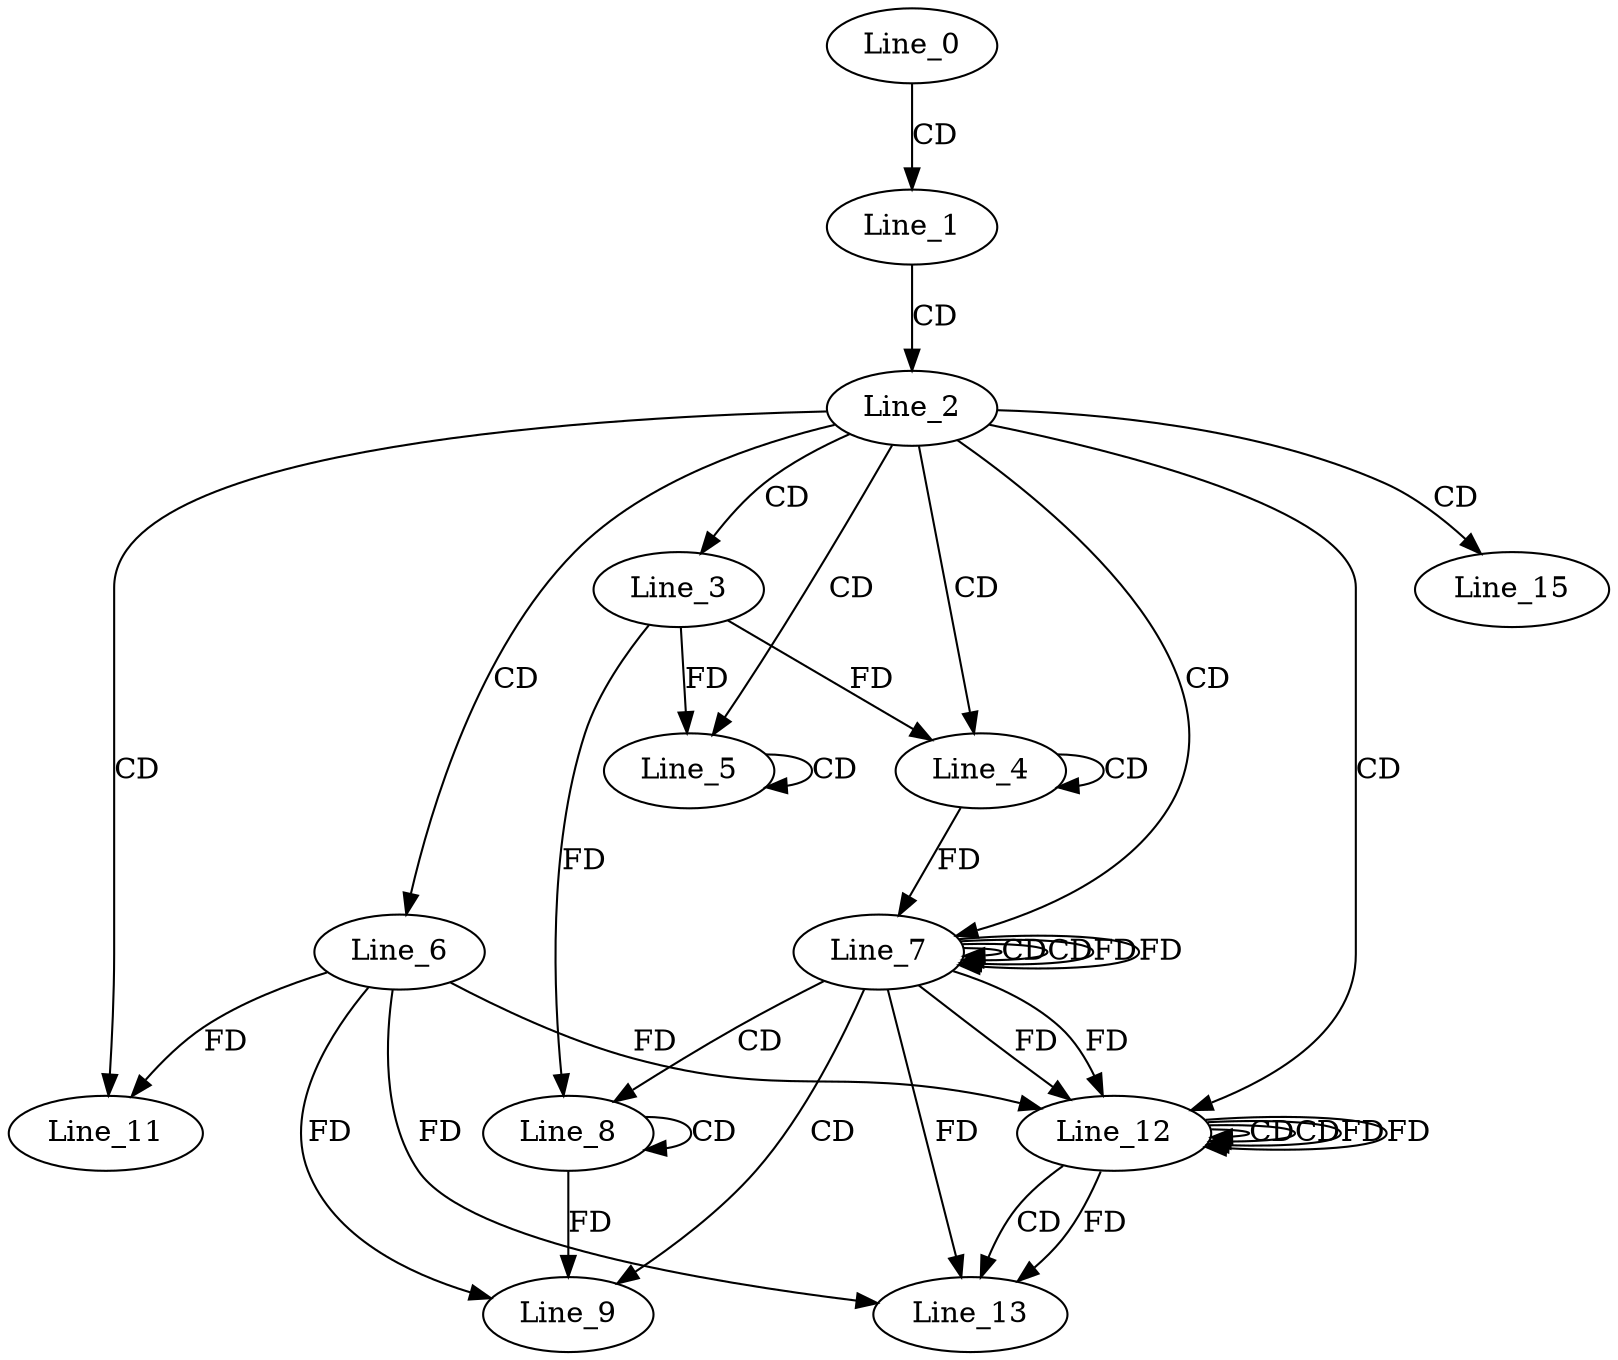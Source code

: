 digraph G {
  Line_0;
  Line_1;
  Line_2;
  Line_3;
  Line_4;
  Line_4;
  Line_5;
  Line_5;
  Line_6;
  Line_7;
  Line_7;
  Line_7;
  Line_8;
  Line_8;
  Line_9;
  Line_11;
  Line_12;
  Line_12;
  Line_12;
  Line_12;
  Line_13;
  Line_13;
  Line_15;
  Line_0 -> Line_1 [ label="CD" ];
  Line_1 -> Line_2 [ label="CD" ];
  Line_2 -> Line_3 [ label="CD" ];
  Line_2 -> Line_4 [ label="CD" ];
  Line_4 -> Line_4 [ label="CD" ];
  Line_3 -> Line_4 [ label="FD" ];
  Line_2 -> Line_5 [ label="CD" ];
  Line_5 -> Line_5 [ label="CD" ];
  Line_3 -> Line_5 [ label="FD" ];
  Line_2 -> Line_6 [ label="CD" ];
  Line_2 -> Line_7 [ label="CD" ];
  Line_7 -> Line_7 [ label="CD" ];
  Line_4 -> Line_7 [ label="FD" ];
  Line_7 -> Line_7 [ label="CD" ];
  Line_7 -> Line_7 [ label="FD" ];
  Line_7 -> Line_8 [ label="CD" ];
  Line_8 -> Line_8 [ label="CD" ];
  Line_3 -> Line_8 [ label="FD" ];
  Line_7 -> Line_9 [ label="CD" ];
  Line_6 -> Line_9 [ label="FD" ];
  Line_8 -> Line_9 [ label="FD" ];
  Line_2 -> Line_11 [ label="CD" ];
  Line_6 -> Line_11 [ label="FD" ];
  Line_2 -> Line_12 [ label="CD" ];
  Line_12 -> Line_12 [ label="CD" ];
  Line_7 -> Line_12 [ label="FD" ];
  Line_6 -> Line_12 [ label="FD" ];
  Line_12 -> Line_12 [ label="CD" ];
  Line_12 -> Line_12 [ label="FD" ];
  Line_7 -> Line_12 [ label="FD" ];
  Line_12 -> Line_13 [ label="CD" ];
  Line_6 -> Line_13 [ label="FD" ];
  Line_12 -> Line_13 [ label="FD" ];
  Line_7 -> Line_13 [ label="FD" ];
  Line_2 -> Line_15 [ label="CD" ];
  Line_7 -> Line_7 [ label="FD" ];
  Line_12 -> Line_12 [ label="FD" ];
}
